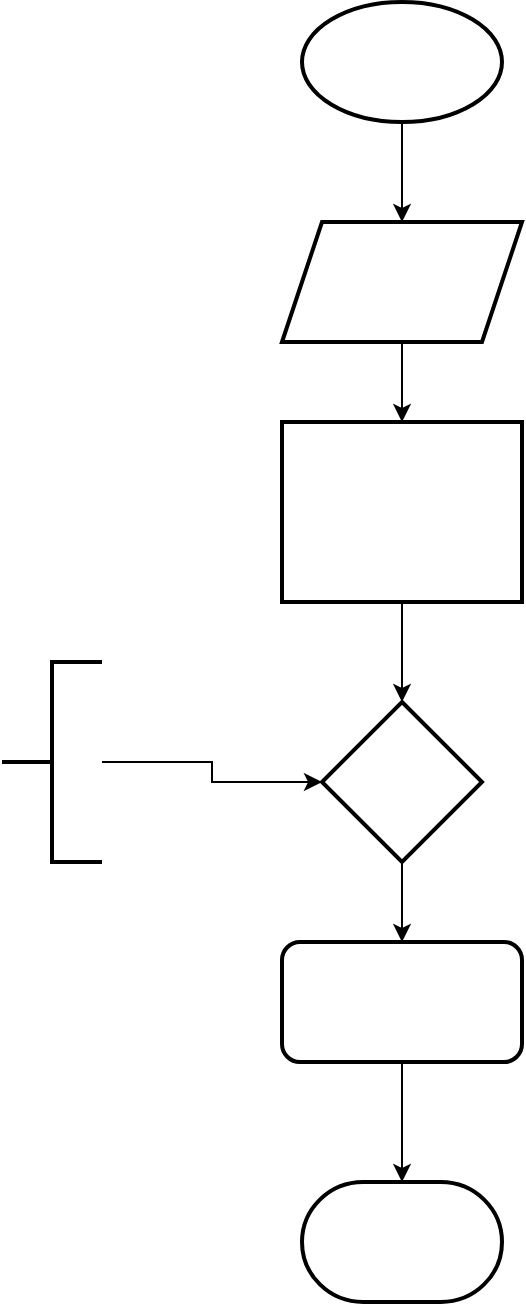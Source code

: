 <mxfile version="21.5.0" type="github">
  <diagram name="Page-1" id="YUcSvyl15kqEBKrbLjSP">
    <mxGraphModel dx="1050" dy="581" grid="1" gridSize="10" guides="1" tooltips="1" connect="1" arrows="1" fold="1" page="1" pageScale="1" pageWidth="850" pageHeight="1100" math="0" shadow="0">
      <root>
        <mxCell id="0" />
        <mxCell id="1" parent="0" />
        <mxCell id="dLykqQnZUlzpaUiL2nh1-21" value="" style="edgeStyle=orthogonalEdgeStyle;rounded=0;orthogonalLoop=1;jettySize=auto;html=1;" parent="1" source="dLykqQnZUlzpaUiL2nh1-19" edge="1">
          <mxGeometry relative="1" as="geometry">
            <mxPoint x="410" y="190" as="targetPoint" />
          </mxGeometry>
        </mxCell>
        <mxCell id="dLykqQnZUlzpaUiL2nh1-19" value="" style="strokeWidth=2;html=1;shape=mxgraph.flowchart.start_1;whiteSpace=wrap;" parent="1" vertex="1">
          <mxGeometry x="360" y="80" width="100" height="60" as="geometry" />
        </mxCell>
        <mxCell id="dLykqQnZUlzpaUiL2nh1-23" value="" style="edgeStyle=orthogonalEdgeStyle;rounded=0;orthogonalLoop=1;jettySize=auto;html=1;" parent="1" source="dLykqQnZUlzpaUiL2nh1-20" edge="1">
          <mxGeometry relative="1" as="geometry">
            <mxPoint x="410" y="290" as="targetPoint" />
          </mxGeometry>
        </mxCell>
        <mxCell id="dLykqQnZUlzpaUiL2nh1-24" style="edgeStyle=orthogonalEdgeStyle;rounded=0;orthogonalLoop=1;jettySize=auto;html=1;exitX=0.5;exitY=0;exitDx=0;exitDy=0;entryX=0.5;entryY=0;entryDx=0;entryDy=0;" parent="1" source="dLykqQnZUlzpaUiL2nh1-20" target="dLykqQnZUlzpaUiL2nh1-20" edge="1">
          <mxGeometry relative="1" as="geometry">
            <mxPoint x="410" y="200" as="targetPoint" />
          </mxGeometry>
        </mxCell>
        <mxCell id="dLykqQnZUlzpaUiL2nh1-20" value="" style="shape=parallelogram;perimeter=parallelogramPerimeter;whiteSpace=wrap;html=1;fixedSize=1;strokeWidth=2;" parent="1" vertex="1">
          <mxGeometry x="350" y="190" width="120" height="60" as="geometry" />
        </mxCell>
        <mxCell id="dLykqQnZUlzpaUiL2nh1-26" value="" style="edgeStyle=orthogonalEdgeStyle;rounded=0;orthogonalLoop=1;jettySize=auto;html=1;" parent="1" source="dLykqQnZUlzpaUiL2nh1-22" edge="1">
          <mxGeometry relative="1" as="geometry">
            <mxPoint x="410" y="430" as="targetPoint" />
          </mxGeometry>
        </mxCell>
        <mxCell id="dLykqQnZUlzpaUiL2nh1-22" value="" style="whiteSpace=wrap;html=1;strokeWidth=2;" parent="1" vertex="1">
          <mxGeometry x="350" y="290" width="120" height="90" as="geometry" />
        </mxCell>
        <mxCell id="dLykqQnZUlzpaUiL2nh1-28" value="" style="edgeStyle=orthogonalEdgeStyle;rounded=0;orthogonalLoop=1;jettySize=auto;html=1;" parent="1" source="dLykqQnZUlzpaUiL2nh1-25" edge="1">
          <mxGeometry relative="1" as="geometry">
            <mxPoint x="410" y="550" as="targetPoint" />
          </mxGeometry>
        </mxCell>
        <mxCell id="dLykqQnZUlzpaUiL2nh1-25" value="" style="rhombus;whiteSpace=wrap;html=1;strokeWidth=2;" parent="1" vertex="1">
          <mxGeometry x="370" y="430" width="80" height="80" as="geometry" />
        </mxCell>
        <mxCell id="dLykqQnZUlzpaUiL2nh1-30" value="" style="edgeStyle=orthogonalEdgeStyle;rounded=0;orthogonalLoop=1;jettySize=auto;html=1;" parent="1" source="dLykqQnZUlzpaUiL2nh1-27" target="dLykqQnZUlzpaUiL2nh1-29" edge="1">
          <mxGeometry relative="1" as="geometry" />
        </mxCell>
        <mxCell id="dLykqQnZUlzpaUiL2nh1-27" value="" style="rounded=1;whiteSpace=wrap;html=1;strokeWidth=2;" parent="1" vertex="1">
          <mxGeometry x="350" y="550" width="120" height="60" as="geometry" />
        </mxCell>
        <mxCell id="dLykqQnZUlzpaUiL2nh1-29" value="" style="strokeWidth=2;html=1;shape=mxgraph.flowchart.terminator;whiteSpace=wrap;" parent="1" vertex="1">
          <mxGeometry x="360" y="670" width="100" height="60" as="geometry" />
        </mxCell>
        <mxCell id="dLykqQnZUlzpaUiL2nh1-34" value="" style="edgeStyle=orthogonalEdgeStyle;rounded=0;orthogonalLoop=1;jettySize=auto;html=1;" parent="1" source="dLykqQnZUlzpaUiL2nh1-33" target="dLykqQnZUlzpaUiL2nh1-25" edge="1">
          <mxGeometry relative="1" as="geometry" />
        </mxCell>
        <mxCell id="dLykqQnZUlzpaUiL2nh1-33" value="" style="strokeWidth=2;html=1;shape=mxgraph.flowchart.annotation_2;align=left;labelPosition=right;pointerEvents=1;" parent="1" vertex="1">
          <mxGeometry x="210" y="410" width="50" height="100" as="geometry" />
        </mxCell>
      </root>
    </mxGraphModel>
  </diagram>
</mxfile>
